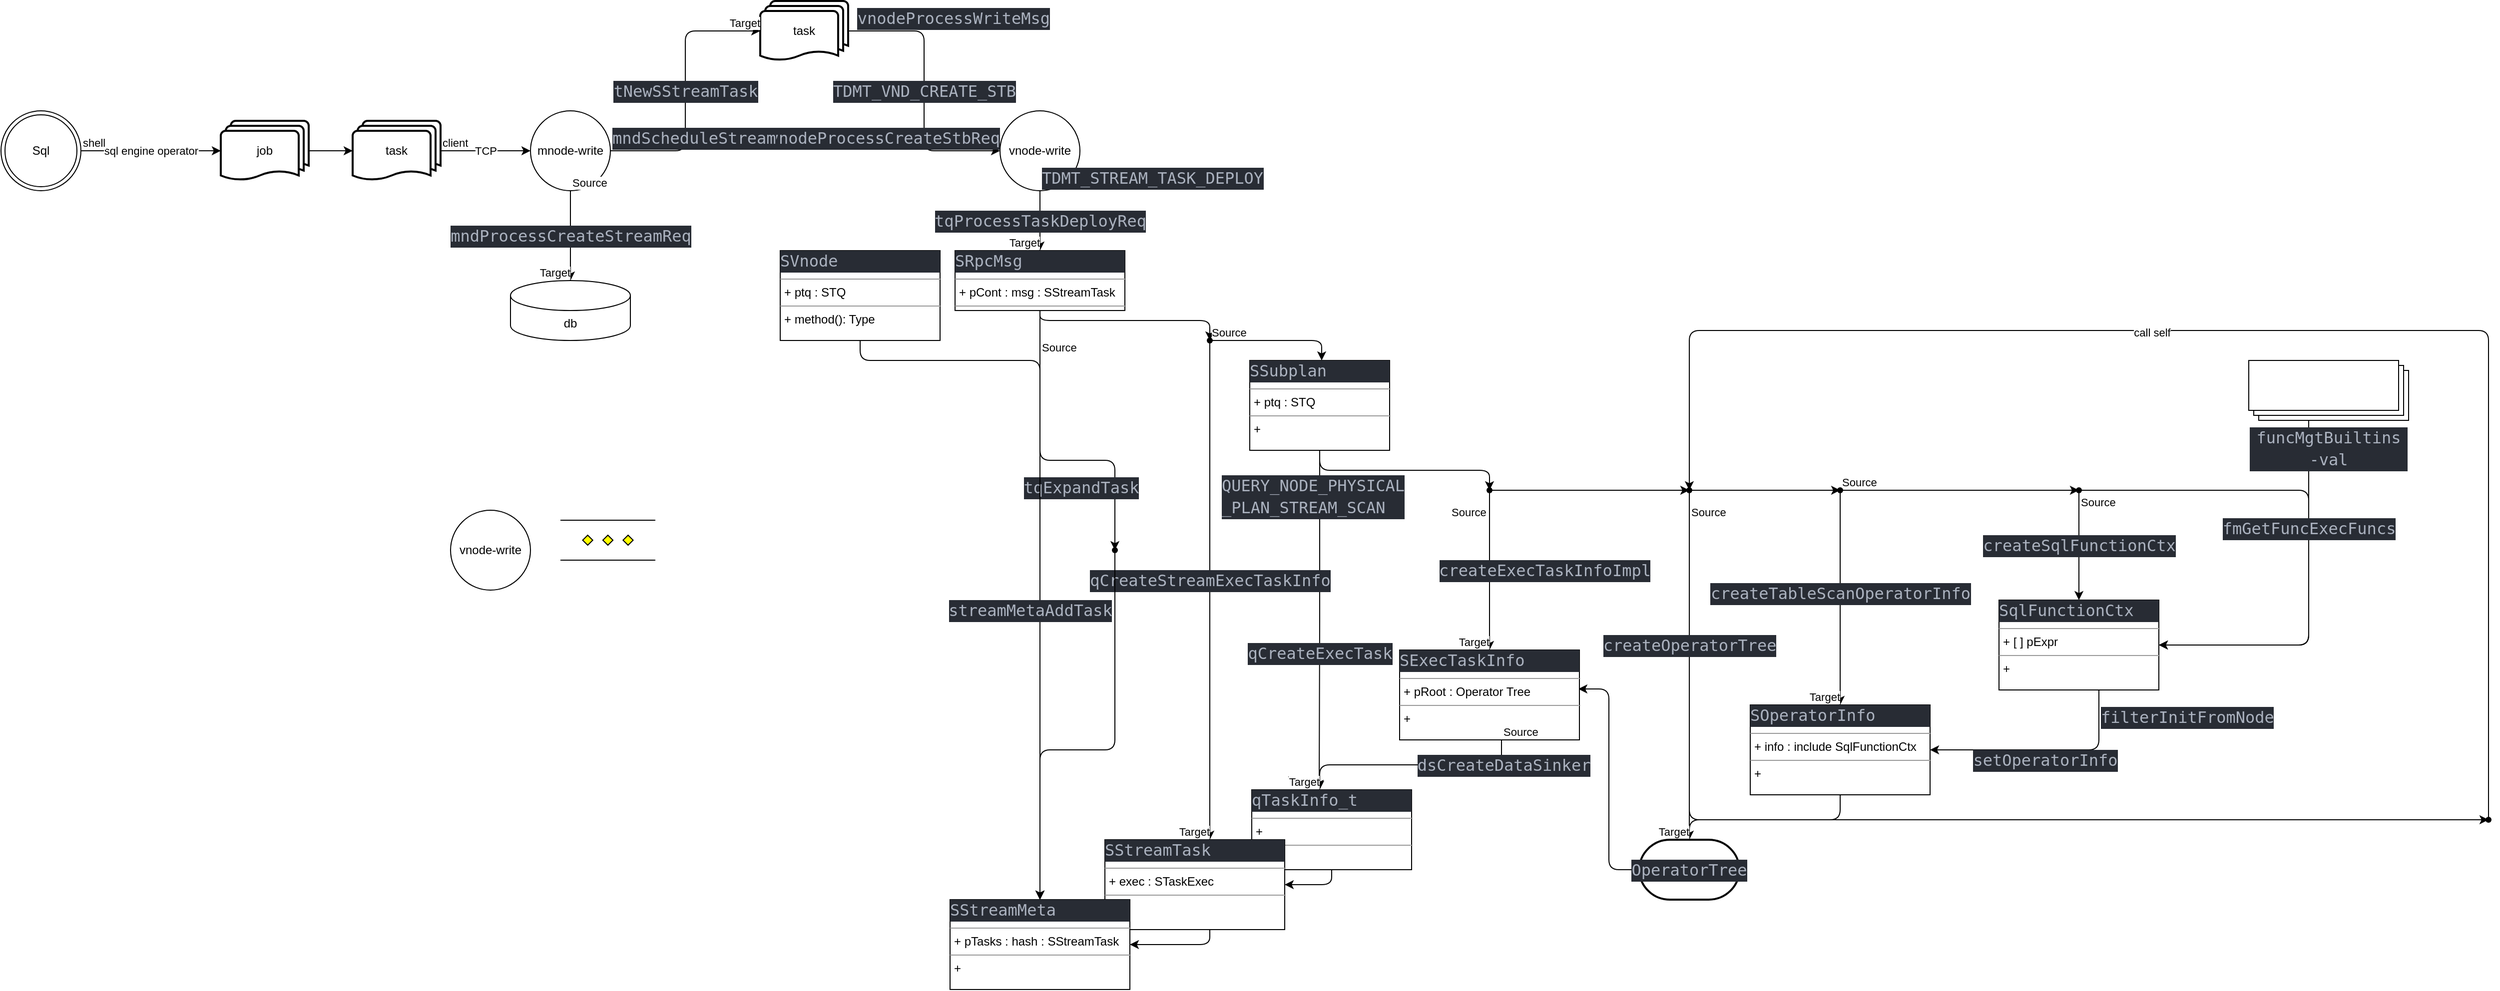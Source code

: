 <mxfile version="21.1.6" type="github">
  <diagram name="第 1 页" id="pCtgnsToikmaQAuae_r1">
    <mxGraphModel dx="1434" dy="764" grid="1" gridSize="10" guides="1" tooltips="1" connect="1" arrows="1" fold="1" page="1" pageScale="1" pageWidth="850" pageHeight="1100" math="0" shadow="0">
      <root>
        <mxCell id="0" />
        <mxCell id="1" parent="0" />
        <mxCell id="iXwxiYTci3UaNsQkCAsQ-6" value="vnode-write" style="ellipse;whiteSpace=wrap;html=1;aspect=fixed;" parent="1" vertex="1">
          <mxGeometry x="1000" y="640" width="80" height="80" as="geometry" />
        </mxCell>
        <mxCell id="iXwxiYTci3UaNsQkCAsQ-7" value="vnode-write" style="ellipse;whiteSpace=wrap;html=1;aspect=fixed;" parent="1" vertex="1">
          <mxGeometry x="450" y="1040" width="80" height="80" as="geometry" />
        </mxCell>
        <mxCell id="iXwxiYTci3UaNsQkCAsQ-8" value="" style="verticalLabelPosition=bottom;verticalAlign=top;html=1;shape=mxgraph.flowchart.parallel_mode;pointerEvents=1" parent="1" vertex="1">
          <mxGeometry x="560" y="1050" width="95" height="40" as="geometry" />
        </mxCell>
        <mxCell id="iXwxiYTci3UaNsQkCAsQ-9" value="" style="endArrow=classic;html=1;rounded=0;" parent="1" source="iXwxiYTci3UaNsQkCAsQ-16" target="iXwxiYTci3UaNsQkCAsQ-15" edge="1">
          <mxGeometry relative="1" as="geometry">
            <mxPoint x="380" y="680.5" as="sourcePoint" />
            <mxPoint x="540" y="680" as="targetPoint" />
          </mxGeometry>
        </mxCell>
        <mxCell id="iXwxiYTci3UaNsQkCAsQ-10" value="TCP" style="edgeLabel;resizable=0;html=1;align=center;verticalAlign=middle;" parent="iXwxiYTci3UaNsQkCAsQ-9" connectable="0" vertex="1">
          <mxGeometry relative="1" as="geometry" />
        </mxCell>
        <mxCell id="iXwxiYTci3UaNsQkCAsQ-11" value="client" style="edgeLabel;resizable=0;html=1;align=left;verticalAlign=bottom;" parent="iXwxiYTci3UaNsQkCAsQ-9" connectable="0" vertex="1">
          <mxGeometry x="-1" relative="1" as="geometry" />
        </mxCell>
        <mxCell id="iXwxiYTci3UaNsQkCAsQ-12" style="edgeStyle=orthogonalEdgeStyle;rounded=0;orthogonalLoop=1;jettySize=auto;html=1;exitX=1;exitY=0.5;exitDx=0;exitDy=0;exitPerimeter=0;entryX=0;entryY=0.5;entryDx=0;entryDy=0;entryPerimeter=0;" parent="1" source="iXwxiYTci3UaNsQkCAsQ-13" target="iXwxiYTci3UaNsQkCAsQ-16" edge="1">
          <mxGeometry relative="1" as="geometry" />
        </mxCell>
        <mxCell id="iXwxiYTci3UaNsQkCAsQ-13" value="job" style="strokeWidth=2;html=1;shape=mxgraph.flowchart.multi-document;whiteSpace=wrap;" parent="1" vertex="1">
          <mxGeometry x="220" y="650" width="88" height="60" as="geometry" />
        </mxCell>
        <mxCell id="iXwxiYTci3UaNsQkCAsQ-14" value="&lt;div&gt;Sql&lt;/div&gt;" style="ellipse;shape=doubleEllipse;whiteSpace=wrap;html=1;aspect=fixed;" parent="1" vertex="1">
          <mxGeometry y="640" width="80" height="80" as="geometry" />
        </mxCell>
        <mxCell id="iXwxiYTci3UaNsQkCAsQ-15" value="mnode-write" style="ellipse;whiteSpace=wrap;html=1;aspect=fixed;" parent="1" vertex="1">
          <mxGeometry x="530" y="640" width="80" height="80" as="geometry" />
        </mxCell>
        <mxCell id="iXwxiYTci3UaNsQkCAsQ-16" value="task" style="strokeWidth=2;html=1;shape=mxgraph.flowchart.multi-document;whiteSpace=wrap;" parent="1" vertex="1">
          <mxGeometry x="352" y="650" width="88" height="60" as="geometry" />
        </mxCell>
        <mxCell id="iXwxiYTci3UaNsQkCAsQ-17" value="" style="endArrow=classic;html=1;rounded=0;" parent="1" source="iXwxiYTci3UaNsQkCAsQ-14" target="iXwxiYTci3UaNsQkCAsQ-13" edge="1">
          <mxGeometry relative="1" as="geometry">
            <mxPoint x="460" y="550" as="sourcePoint" />
            <mxPoint x="620" y="550" as="targetPoint" />
          </mxGeometry>
        </mxCell>
        <mxCell id="iXwxiYTci3UaNsQkCAsQ-18" value="sql engine operator" style="edgeLabel;resizable=0;html=1;align=center;verticalAlign=middle;" parent="iXwxiYTci3UaNsQkCAsQ-17" connectable="0" vertex="1">
          <mxGeometry relative="1" as="geometry" />
        </mxCell>
        <mxCell id="iXwxiYTci3UaNsQkCAsQ-19" value="shell" style="edgeLabel;resizable=0;html=1;align=left;verticalAlign=bottom;" parent="iXwxiYTci3UaNsQkCAsQ-17" connectable="0" vertex="1">
          <mxGeometry x="-1" relative="1" as="geometry" />
        </mxCell>
        <mxCell id="iXwxiYTci3UaNsQkCAsQ-21" value="" style="endArrow=classic;html=1;rounded=1;edgeStyle=elbowEdgeStyle;" parent="1" source="iXwxiYTci3UaNsQkCAsQ-15" target="iXwxiYTci3UaNsQkCAsQ-30" edge="1">
          <mxGeometry relative="1" as="geometry">
            <mxPoint x="730" y="670" as="sourcePoint" />
            <mxPoint x="670" y="550" as="targetPoint" />
          </mxGeometry>
        </mxCell>
        <mxCell id="iXwxiYTci3UaNsQkCAsQ-22" value="&lt;div style=&quot;color: rgb(171, 178, 191); background-color: rgb(40, 44, 52); font-family: &amp;quot;Cascadia Code&amp;quot;, &amp;quot;Cascadia Code&amp;quot;, monospace, &amp;quot;Droid Sans Mono&amp;quot;, &amp;quot;monospace&amp;quot;, monospace; font-weight: normal; font-size: 16px; line-height: 22px;&quot;&gt;&lt;div&gt;mndProcessCreateStreamReq&lt;/div&gt;&lt;/div&gt;" style="edgeLabel;resizable=0;html=1;align=center;verticalAlign=middle;" parent="iXwxiYTci3UaNsQkCAsQ-21" connectable="0" vertex="1">
          <mxGeometry relative="1" as="geometry" />
        </mxCell>
        <mxCell id="iXwxiYTci3UaNsQkCAsQ-23" value="Source" style="edgeLabel;resizable=0;html=1;align=left;verticalAlign=bottom;" parent="iXwxiYTci3UaNsQkCAsQ-21" connectable="0" vertex="1">
          <mxGeometry x="-1" relative="1" as="geometry" />
        </mxCell>
        <mxCell id="iXwxiYTci3UaNsQkCAsQ-24" value="Target" style="edgeLabel;resizable=0;html=1;align=right;verticalAlign=bottom;" parent="iXwxiYTci3UaNsQkCAsQ-21" connectable="0" vertex="1">
          <mxGeometry x="1" relative="1" as="geometry" />
        </mxCell>
        <mxCell id="iXwxiYTci3UaNsQkCAsQ-26" value="" style="endArrow=classic;html=1;rounded=1;edgeStyle=elbowEdgeStyle;" parent="1" source="iXwxiYTci3UaNsQkCAsQ-33" target="iXwxiYTci3UaNsQkCAsQ-6" edge="1">
          <mxGeometry relative="1" as="geometry">
            <mxPoint x="590" y="770" as="sourcePoint" />
            <mxPoint x="1010" y="540" as="targetPoint" />
          </mxGeometry>
        </mxCell>
        <mxCell id="iXwxiYTci3UaNsQkCAsQ-27" value="&lt;div style=&quot;color: rgb(171, 178, 191); background-color: rgb(40, 44, 52); font-family: &amp;quot;Cascadia Code&amp;quot;, &amp;quot;Cascadia Code&amp;quot;, monospace, &amp;quot;Droid Sans Mono&amp;quot;, &amp;quot;monospace&amp;quot;, monospace; font-weight: normal; font-size: 16px; line-height: 22px;&quot;&gt;&lt;div&gt;TDMT_VND_CREATE_STB&lt;/div&gt;&lt;/div&gt;" style="edgeLabel;resizable=0;html=1;align=center;verticalAlign=middle;" parent="iXwxiYTci3UaNsQkCAsQ-26" connectable="0" vertex="1">
          <mxGeometry relative="1" as="geometry" />
        </mxCell>
        <mxCell id="iXwxiYTci3UaNsQkCAsQ-29" value="&lt;div style=&quot;color: rgb(171, 178, 191); background-color: rgb(40, 44, 52); font-family: &amp;quot;Cascadia Code&amp;quot;, &amp;quot;Cascadia Code&amp;quot;, monospace, &amp;quot;Droid Sans Mono&amp;quot;, &amp;quot;monospace&amp;quot;, monospace; font-weight: normal; font-size: 16px; line-height: 22px;&quot;&gt;&lt;div&gt;vnodeProcessCreateStbReq&lt;/div&gt;&lt;/div&gt;" style="edgeLabel;resizable=0;html=1;align=right;verticalAlign=bottom;" parent="iXwxiYTci3UaNsQkCAsQ-26" connectable="0" vertex="1">
          <mxGeometry x="1" relative="1" as="geometry" />
        </mxCell>
        <mxCell id="iXwxiYTci3UaNsQkCAsQ-30" value="db" style="shape=cylinder3;whiteSpace=wrap;html=1;boundedLbl=1;backgroundOutline=1;size=15;" parent="1" vertex="1">
          <mxGeometry x="510" y="810" width="120" height="60" as="geometry" />
        </mxCell>
        <mxCell id="iXwxiYTci3UaNsQkCAsQ-33" value="task" style="strokeWidth=2;html=1;shape=mxgraph.flowchart.multi-document;whiteSpace=wrap;" parent="1" vertex="1">
          <mxGeometry x="760" y="530" width="88" height="60" as="geometry" />
        </mxCell>
        <mxCell id="iXwxiYTci3UaNsQkCAsQ-35" value="" style="endArrow=classic;html=1;rounded=1;edgeStyle=elbowEdgeStyle;" parent="1" source="iXwxiYTci3UaNsQkCAsQ-15" target="iXwxiYTci3UaNsQkCAsQ-33" edge="1">
          <mxGeometry relative="1" as="geometry">
            <mxPoint x="570" y="780" as="sourcePoint" />
            <mxPoint x="730" y="780" as="targetPoint" />
          </mxGeometry>
        </mxCell>
        <mxCell id="iXwxiYTci3UaNsQkCAsQ-36" value="&lt;div style=&quot;color: rgb(171, 178, 191); background-color: rgb(40, 44, 52); font-family: &amp;quot;Cascadia Code&amp;quot;, &amp;quot;Cascadia Code&amp;quot;, monospace, &amp;quot;Droid Sans Mono&amp;quot;, &amp;quot;monospace&amp;quot;, monospace; font-weight: normal; font-size: 16px; line-height: 22px;&quot;&gt;&lt;div&gt;tNewSStreamTask&lt;/div&gt;&lt;/div&gt;" style="edgeLabel;resizable=0;html=1;align=center;verticalAlign=middle;" parent="iXwxiYTci3UaNsQkCAsQ-35" connectable="0" vertex="1">
          <mxGeometry relative="1" as="geometry" />
        </mxCell>
        <mxCell id="iXwxiYTci3UaNsQkCAsQ-37" value="&lt;div style=&quot;color: rgb(171, 178, 191); background-color: rgb(40, 44, 52); font-family: &amp;quot;Cascadia Code&amp;quot;, &amp;quot;Cascadia Code&amp;quot;, monospace, &amp;quot;Droid Sans Mono&amp;quot;, &amp;quot;monospace&amp;quot;, monospace; font-weight: normal; font-size: 16px; line-height: 22px;&quot;&gt;&lt;div&gt;mndScheduleStream&lt;/div&gt;&lt;/div&gt;" style="edgeLabel;resizable=0;html=1;align=left;verticalAlign=bottom;" parent="iXwxiYTci3UaNsQkCAsQ-35" connectable="0" vertex="1">
          <mxGeometry x="-1" relative="1" as="geometry" />
        </mxCell>
        <mxCell id="iXwxiYTci3UaNsQkCAsQ-38" value="Target" style="edgeLabel;resizable=0;html=1;align=right;verticalAlign=bottom;" parent="iXwxiYTci3UaNsQkCAsQ-35" connectable="0" vertex="1">
          <mxGeometry x="1" relative="1" as="geometry" />
        </mxCell>
        <mxCell id="iXwxiYTci3UaNsQkCAsQ-39" value="&lt;div style=&quot;color: rgb(171, 178, 191); background-color: rgb(40, 44, 52); font-family: &amp;quot;Cascadia Code&amp;quot;, &amp;quot;Cascadia Code&amp;quot;, monospace, &amp;quot;Droid Sans Mono&amp;quot;, &amp;quot;monospace&amp;quot;, monospace; font-weight: normal; font-size: 16px; line-height: 22px;&quot;&gt;&lt;div&gt;&lt;span style=&quot;color: #abb2bf;&quot;&gt;vnodeProcessWriteMsg&lt;/span&gt;&lt;/div&gt;&lt;/div&gt;" style="edgeLabel;resizable=0;html=1;align=right;verticalAlign=bottom;" parent="1" connectable="0" vertex="1">
          <mxGeometry x="1050" y="560" as="geometry" />
        </mxCell>
        <mxCell id="iXwxiYTci3UaNsQkCAsQ-40" value="" style="endArrow=classic;html=1;rounded=1;edgeStyle=elbowEdgeStyle;" parent="1" source="iXwxiYTci3UaNsQkCAsQ-6" target="iXwxiYTci3UaNsQkCAsQ-47" edge="1">
          <mxGeometry relative="1" as="geometry">
            <mxPoint x="1020" y="790" as="sourcePoint" />
            <mxPoint x="1040" y="870" as="targetPoint" />
          </mxGeometry>
        </mxCell>
        <mxCell id="iXwxiYTci3UaNsQkCAsQ-41" value="&lt;div style=&quot;color: rgb(171, 178, 191); background-color: rgb(40, 44, 52); font-family: &amp;quot;Cascadia Code&amp;quot;, &amp;quot;Cascadia Code&amp;quot;, monospace, &amp;quot;Droid Sans Mono&amp;quot;, &amp;quot;monospace&amp;quot;, monospace; font-weight: normal; font-size: 16px; line-height: 22px;&quot;&gt;&lt;div&gt;tqProcessTaskDeployReq&lt;/div&gt;&lt;/div&gt;" style="edgeLabel;resizable=0;html=1;align=center;verticalAlign=middle;" parent="iXwxiYTci3UaNsQkCAsQ-40" connectable="0" vertex="1">
          <mxGeometry relative="1" as="geometry" />
        </mxCell>
        <mxCell id="iXwxiYTci3UaNsQkCAsQ-42" value="&lt;div style=&quot;color: rgb(171, 178, 191); background-color: rgb(40, 44, 52); font-family: &amp;quot;Cascadia Code&amp;quot;, &amp;quot;Cascadia Code&amp;quot;, monospace, &amp;quot;Droid Sans Mono&amp;quot;, &amp;quot;monospace&amp;quot;, monospace; font-weight: normal; font-size: 16px; line-height: 22px;&quot;&gt;&lt;div&gt;TDMT_STREAM_TASK_DEPLOY&lt;/div&gt;&lt;/div&gt;" style="edgeLabel;resizable=0;html=1;align=left;verticalAlign=bottom;" parent="iXwxiYTci3UaNsQkCAsQ-40" connectable="0" vertex="1">
          <mxGeometry x="-1" relative="1" as="geometry" />
        </mxCell>
        <mxCell id="iXwxiYTci3UaNsQkCAsQ-43" value="Target" style="edgeLabel;resizable=0;html=1;align=right;verticalAlign=bottom;" parent="iXwxiYTci3UaNsQkCAsQ-40" connectable="0" vertex="1">
          <mxGeometry x="1" relative="1" as="geometry" />
        </mxCell>
        <mxCell id="iXwxiYTci3UaNsQkCAsQ-105" style="edgeStyle=orthogonalEdgeStyle;rounded=1;orthogonalLoop=1;jettySize=auto;html=1;entryX=1;entryY=0.5;entryDx=0;entryDy=0;" parent="1" source="iXwxiYTci3UaNsQkCAsQ-44" target="iXwxiYTci3UaNsQkCAsQ-114" edge="1">
          <mxGeometry relative="1" as="geometry">
            <mxPoint x="2310" y="1310" as="targetPoint" />
            <Array as="points">
              <mxPoint x="2310" y="1175" />
            </Array>
          </mxGeometry>
        </mxCell>
        <mxCell id="iXwxiYTci3UaNsQkCAsQ-44" value="&lt;div style=&quot;color: rgb(171, 178, 191); background-color: rgb(40, 44, 52); font-family: &amp;quot;Cascadia Code&amp;quot;, &amp;quot;Cascadia Code&amp;quot;, monospace, &amp;quot;Droid Sans Mono&amp;quot;, &amp;quot;monospace&amp;quot;, monospace; font-weight: normal; font-size: 16px; line-height: 22px;&quot;&gt;&lt;div&gt;funcMgtBuiltins -val&lt;br&gt;&lt;/div&gt;&lt;/div&gt;" style="verticalLabelPosition=bottom;verticalAlign=top;html=1;shape=mxgraph.basic.layered_rect;dx=10;outlineConnect=0;whiteSpace=wrap;" parent="1" vertex="1">
          <mxGeometry x="2250" y="890" width="160" height="60" as="geometry" />
        </mxCell>
        <mxCell id="inUq-G-adgL70UDjBjxK-19" style="edgeStyle=orthogonalEdgeStyle;rounded=1;orthogonalLoop=1;jettySize=auto;html=1;" edge="1" parent="1" source="iXwxiYTci3UaNsQkCAsQ-47" target="iXwxiYTci3UaNsQkCAsQ-106">
          <mxGeometry relative="1" as="geometry">
            <Array as="points">
              <mxPoint x="1040" y="850" />
              <mxPoint x="1210" y="850" />
            </Array>
          </mxGeometry>
        </mxCell>
        <mxCell id="iXwxiYTci3UaNsQkCAsQ-47" value="&lt;div style=&quot;color: rgb(171, 178, 191); background-color: rgb(40, 44, 52); font-family: &amp;quot;Cascadia Code&amp;quot;, &amp;quot;Cascadia Code&amp;quot;, monospace, &amp;quot;Droid Sans Mono&amp;quot;, &amp;quot;monospace&amp;quot;, monospace; font-weight: normal; font-size: 16px; line-height: 22px;&quot;&gt;&lt;div&gt;SRpcMsg&lt;/div&gt;&lt;/div&gt;&lt;hr size=&quot;1&quot;&gt;&lt;p style=&quot;margin:0px;margin-left:4px;&quot;&gt;+ pCont : msg : SStreamTask&lt;/p&gt;&lt;hr size=&quot;1&quot;&gt;" style="verticalAlign=top;align=left;overflow=fill;fontSize=12;fontFamily=Helvetica;html=1;whiteSpace=wrap;" parent="1" vertex="1">
          <mxGeometry x="955" y="780" width="170" height="60" as="geometry" />
        </mxCell>
        <mxCell id="iXwxiYTci3UaNsQkCAsQ-48" value="" style="endArrow=classic;html=1;rounded=1;edgeStyle=orthogonalEdgeStyle;exitX=0.5;exitY=1;exitDx=0;exitDy=0;" parent="1" source="iXwxiYTci3UaNsQkCAsQ-47" target="iXwxiYTci3UaNsQkCAsQ-112" edge="1">
          <mxGeometry relative="1" as="geometry">
            <mxPoint x="1100" y="970" as="sourcePoint" />
            <mxPoint x="1100" y="1290" as="targetPoint" />
            <Array as="points">
              <mxPoint x="1040" y="990" />
              <mxPoint x="1115" y="990" />
            </Array>
          </mxGeometry>
        </mxCell>
        <mxCell id="iXwxiYTci3UaNsQkCAsQ-49" value="&lt;div style=&quot;color: rgb(171, 178, 191); background-color: rgb(40, 44, 52); font-family: &amp;quot;Cascadia Code&amp;quot;, &amp;quot;Cascadia Code&amp;quot;, monospace, &amp;quot;Droid Sans Mono&amp;quot;, &amp;quot;monospace&amp;quot;, monospace; font-weight: normal; font-size: 16px; line-height: 22px;&quot;&gt;&lt;div&gt;tqExpandTask&lt;/div&gt;&lt;/div&gt;" style="edgeLabel;resizable=0;html=1;align=center;verticalAlign=middle;" parent="iXwxiYTci3UaNsQkCAsQ-48" connectable="0" vertex="1">
          <mxGeometry relative="1" as="geometry">
            <mxPoint x="33" y="27" as="offset" />
          </mxGeometry>
        </mxCell>
        <mxCell id="iXwxiYTci3UaNsQkCAsQ-57" value="" style="endArrow=classic;html=1;rounded=0;entryX=0.422;entryY=-0.011;entryDx=0;entryDy=0;entryPerimeter=0;edgeStyle=orthogonalEdgeStyle;" parent="1" source="iXwxiYTci3UaNsQkCAsQ-85" target="iXwxiYTci3UaNsQkCAsQ-127" edge="1">
          <mxGeometry relative="1" as="geometry">
            <mxPoint x="1400" y="1140" as="sourcePoint" />
            <mxPoint x="1410" y="1310" as="targetPoint" />
          </mxGeometry>
        </mxCell>
        <mxCell id="iXwxiYTci3UaNsQkCAsQ-58" value="&lt;div style=&quot;color: rgb(171, 178, 191); background-color: rgb(40, 44, 52); font-family: &amp;quot;Cascadia Code&amp;quot;, &amp;quot;Cascadia Code&amp;quot;, monospace, &amp;quot;Droid Sans Mono&amp;quot;, &amp;quot;monospace&amp;quot;, monospace; font-weight: normal; font-size: 16px; line-height: 22px;&quot;&gt;&lt;div&gt;qCreateExecTask&lt;/div&gt;&lt;/div&gt;" style="edgeLabel;resizable=0;html=1;align=center;verticalAlign=middle;" parent="iXwxiYTci3UaNsQkCAsQ-57" connectable="0" vertex="1">
          <mxGeometry relative="1" as="geometry">
            <mxPoint y="33" as="offset" />
          </mxGeometry>
        </mxCell>
        <mxCell id="iXwxiYTci3UaNsQkCAsQ-59" value="&lt;div style=&quot;color: rgb(171, 178, 191); background-color: rgb(40, 44, 52); font-family: &amp;quot;Cascadia Code&amp;quot;, &amp;quot;Cascadia Code&amp;quot;, monospace, &amp;quot;Droid Sans Mono&amp;quot;, &amp;quot;monospace&amp;quot;, monospace; font-weight: normal; font-size: 16px; line-height: 22px;&quot;&gt;&lt;div&gt;QUERY_NODE_PHYSICAL&lt;/div&gt;&lt;div&gt;_PLAN_STREAM_SCAN&lt;/div&gt;&lt;/div&gt;" style="edgeLabel;resizable=0;html=1;align=left;verticalAlign=bottom;" parent="iXwxiYTci3UaNsQkCAsQ-57" connectable="0" vertex="1">
          <mxGeometry x="-1" relative="1" as="geometry">
            <mxPoint x="-100" y="70" as="offset" />
          </mxGeometry>
        </mxCell>
        <mxCell id="iXwxiYTci3UaNsQkCAsQ-60" value="Target" style="edgeLabel;resizable=0;html=1;align=right;verticalAlign=bottom;" parent="iXwxiYTci3UaNsQkCAsQ-57" connectable="0" vertex="1">
          <mxGeometry x="1" relative="1" as="geometry" />
        </mxCell>
        <mxCell id="inUq-G-adgL70UDjBjxK-18" style="edgeStyle=orthogonalEdgeStyle;rounded=1;orthogonalLoop=1;jettySize=auto;html=1;" edge="1" parent="1" source="iXwxiYTci3UaNsQkCAsQ-74" target="iXwxiYTci3UaNsQkCAsQ-134">
          <mxGeometry relative="1" as="geometry">
            <Array as="points">
              <mxPoint x="860" y="890" />
              <mxPoint x="1040" y="890" />
            </Array>
          </mxGeometry>
        </mxCell>
        <mxCell id="iXwxiYTci3UaNsQkCAsQ-74" value="&lt;div style=&quot;color: rgb(171, 178, 191); background-color: rgb(40, 44, 52); font-family: &amp;quot;Cascadia Code&amp;quot;, &amp;quot;Cascadia Code&amp;quot;, monospace, &amp;quot;Droid Sans Mono&amp;quot;, &amp;quot;monospace&amp;quot;, monospace; font-weight: normal; font-size: 16px; line-height: 22px;&quot;&gt;&lt;div&gt;SVnode&lt;/div&gt;&lt;/div&gt;&lt;hr size=&quot;1&quot;&gt;&lt;p style=&quot;margin:0px;margin-left:4px;&quot;&gt;+ ptq : STQ&lt;/p&gt;&lt;hr size=&quot;1&quot;&gt;&lt;p style=&quot;margin:0px;margin-left:4px;&quot;&gt;+ method(): Type&lt;/p&gt;" style="verticalAlign=top;align=left;overflow=fill;fontSize=12;fontFamily=Helvetica;html=1;whiteSpace=wrap;" parent="1" vertex="1">
          <mxGeometry x="780" y="780" width="160" height="90" as="geometry" />
        </mxCell>
        <mxCell id="iXwxiYTci3UaNsQkCAsQ-79" value="" style="endArrow=classic;html=1;rounded=1;exitX=0.2;exitY=0.5;exitDx=0;exitDy=0;exitPerimeter=0;edgeStyle=elbowEdgeStyle;" parent="1" source="iXwxiYTci3UaNsQkCAsQ-106" target="iXwxiYTci3UaNsQkCAsQ-132" edge="1">
          <mxGeometry relative="1" as="geometry">
            <mxPoint x="1215" y="960" as="sourcePoint" />
            <mxPoint x="1210" y="1340" as="targetPoint" />
            <Array as="points">
              <mxPoint x="1210" y="1100" />
              <mxPoint x="1200" y="1070" />
            </Array>
          </mxGeometry>
        </mxCell>
        <mxCell id="iXwxiYTci3UaNsQkCAsQ-80" value="&lt;div style=&quot;color: rgb(171, 178, 191); background-color: rgb(40, 44, 52); font-family: &amp;quot;Cascadia Code&amp;quot;, &amp;quot;Cascadia Code&amp;quot;, monospace, &amp;quot;Droid Sans Mono&amp;quot;, &amp;quot;monospace&amp;quot;, monospace; font-weight: normal; font-size: 16px; line-height: 22px;&quot;&gt;&lt;div&gt;qCreateStreamExecTaskInfo&lt;/div&gt;&lt;/div&gt;" style="edgeLabel;resizable=0;html=1;align=center;verticalAlign=middle;" parent="iXwxiYTci3UaNsQkCAsQ-79" connectable="0" vertex="1">
          <mxGeometry relative="1" as="geometry">
            <mxPoint y="-10" as="offset" />
          </mxGeometry>
        </mxCell>
        <mxCell id="iXwxiYTci3UaNsQkCAsQ-81" value="Source" style="edgeLabel;resizable=0;html=1;align=left;verticalAlign=bottom;" parent="iXwxiYTci3UaNsQkCAsQ-79" connectable="0" vertex="1">
          <mxGeometry x="-1" relative="1" as="geometry" />
        </mxCell>
        <mxCell id="iXwxiYTci3UaNsQkCAsQ-82" value="Target" style="edgeLabel;resizable=0;html=1;align=right;verticalAlign=bottom;" parent="iXwxiYTci3UaNsQkCAsQ-79" connectable="0" vertex="1">
          <mxGeometry x="1" relative="1" as="geometry" />
        </mxCell>
        <mxCell id="iXwxiYTci3UaNsQkCAsQ-144" style="edgeStyle=orthogonalEdgeStyle;rounded=1;orthogonalLoop=1;jettySize=auto;html=1;exitX=0.5;exitY=1;exitDx=0;exitDy=0;entryX=0.85;entryY=1.2;entryDx=0;entryDy=0;entryPerimeter=0;" parent="1" source="iXwxiYTci3UaNsQkCAsQ-85" target="iXwxiYTci3UaNsQkCAsQ-142" edge="1">
          <mxGeometry relative="1" as="geometry">
            <Array as="points">
              <mxPoint x="1320" y="1000" />
              <mxPoint x="1490" y="1000" />
            </Array>
          </mxGeometry>
        </mxCell>
        <mxCell id="iXwxiYTci3UaNsQkCAsQ-85" value="&lt;div style=&quot;color: rgb(171, 178, 191); background-color: rgb(40, 44, 52); font-family: &amp;quot;Cascadia Code&amp;quot;, &amp;quot;Cascadia Code&amp;quot;, monospace, &amp;quot;Droid Sans Mono&amp;quot;, &amp;quot;monospace&amp;quot;, monospace; font-weight: normal; font-size: 16px; line-height: 22px;&quot;&gt;&lt;div style=&quot;color: rgb(171, 178, 191); background-color: rgb(40, 44, 52); font-family: &amp;quot;Cascadia Code&amp;quot;, &amp;quot;Cascadia Code&amp;quot;, monospace, &amp;quot;Droid Sans Mono&amp;quot;, &amp;quot;monospace&amp;quot;, monospace; font-weight: normal; font-size: 16px; line-height: 22px;&quot;&gt;&lt;div&gt;SSubplan&lt;/div&gt;&lt;/div&gt;&lt;/div&gt;&lt;hr size=&quot;1&quot;&gt;&lt;p style=&quot;margin:0px;margin-left:4px;&quot;&gt;+ ptq : STQ&lt;/p&gt;&lt;hr size=&quot;1&quot;&gt;&lt;p style=&quot;margin:0px;margin-left:4px;&quot;&gt;+ &lt;br&gt;&lt;/p&gt;" style="verticalAlign=top;align=left;overflow=fill;fontSize=12;fontFamily=Helvetica;html=1;whiteSpace=wrap;" parent="1" vertex="1">
          <mxGeometry x="1250" y="890" width="140" height="90" as="geometry" />
        </mxCell>
        <mxCell id="iXwxiYTci3UaNsQkCAsQ-86" value="" style="endArrow=classic;html=1;rounded=1;exitX=0.5;exitY=1;exitDx=0;exitDy=0;edgeStyle=orthogonalEdgeStyle;" parent="1" source="iXwxiYTci3UaNsQkCAsQ-47" target="iXwxiYTci3UaNsQkCAsQ-134" edge="1">
          <mxGeometry relative="1" as="geometry">
            <mxPoint x="939.5" y="1000" as="sourcePoint" />
            <mxPoint x="940" y="1360" as="targetPoint" />
          </mxGeometry>
        </mxCell>
        <mxCell id="iXwxiYTci3UaNsQkCAsQ-87" value="&lt;div style=&quot;color: rgb(171, 178, 191); background-color: rgb(40, 44, 52); font-family: &amp;quot;Cascadia Code&amp;quot;, &amp;quot;Cascadia Code&amp;quot;, monospace, &amp;quot;Droid Sans Mono&amp;quot;, &amp;quot;monospace&amp;quot;, monospace; font-weight: normal; font-size: 16px; line-height: 22px;&quot;&gt;&lt;div&gt;streamMetaAddTask&lt;/div&gt;&lt;/div&gt;" style="edgeLabel;resizable=0;html=1;align=center;verticalAlign=middle;" parent="iXwxiYTci3UaNsQkCAsQ-86" connectable="0" vertex="1">
          <mxGeometry relative="1" as="geometry">
            <mxPoint x="-10" y="5" as="offset" />
          </mxGeometry>
        </mxCell>
        <mxCell id="iXwxiYTci3UaNsQkCAsQ-88" value="Source" style="edgeLabel;resizable=0;html=1;align=left;verticalAlign=bottom;" parent="iXwxiYTci3UaNsQkCAsQ-86" connectable="0" vertex="1">
          <mxGeometry x="-1" relative="1" as="geometry">
            <mxPoint y="45" as="offset" />
          </mxGeometry>
        </mxCell>
        <mxCell id="iXwxiYTci3UaNsQkCAsQ-89" value="" style="endArrow=classic;html=1;rounded=1;edgeStyle=orthogonalEdgeStyle;exitX=0.45;exitY=0.7;exitDx=0;exitDy=0;exitPerimeter=0;" parent="1" source="iXwxiYTci3UaNsQkCAsQ-142" target="iXwxiYTci3UaNsQkCAsQ-126" edge="1">
          <mxGeometry relative="1" as="geometry">
            <mxPoint x="1490" y="1000" as="sourcePoint" />
            <mxPoint x="1730" y="1090" as="targetPoint" />
          </mxGeometry>
        </mxCell>
        <mxCell id="iXwxiYTci3UaNsQkCAsQ-90" value="&lt;div style=&quot;color: rgb(171, 178, 191); background-color: rgb(40, 44, 52); font-family: &amp;quot;Cascadia Code&amp;quot;, &amp;quot;Cascadia Code&amp;quot;, monospace, &amp;quot;Droid Sans Mono&amp;quot;, &amp;quot;monospace&amp;quot;, monospace; font-weight: normal; font-size: 16px; line-height: 22px;&quot;&gt;&lt;div&gt;createExecTaskInfoImpl&lt;/div&gt;&lt;/div&gt;" style="edgeLabel;resizable=0;html=1;align=center;verticalAlign=middle;" parent="iXwxiYTci3UaNsQkCAsQ-89" connectable="0" vertex="1">
          <mxGeometry relative="1" as="geometry">
            <mxPoint x="55" as="offset" />
          </mxGeometry>
        </mxCell>
        <mxCell id="iXwxiYTci3UaNsQkCAsQ-91" value="Source" style="edgeLabel;resizable=0;html=1;align=left;verticalAlign=bottom;" parent="iXwxiYTci3UaNsQkCAsQ-89" connectable="0" vertex="1">
          <mxGeometry x="-1" relative="1" as="geometry">
            <mxPoint x="-40" y="30" as="offset" />
          </mxGeometry>
        </mxCell>
        <mxCell id="iXwxiYTci3UaNsQkCAsQ-92" value="Target" style="edgeLabel;resizable=0;html=1;align=right;verticalAlign=bottom;" parent="iXwxiYTci3UaNsQkCAsQ-89" connectable="0" vertex="1">
          <mxGeometry x="1" relative="1" as="geometry" />
        </mxCell>
        <mxCell id="iXwxiYTci3UaNsQkCAsQ-95" value="" style="endArrow=classic;html=1;rounded=1;edgeStyle=elbowEdgeStyle;exitX=0.75;exitY=0.4;exitDx=0;exitDy=0;exitPerimeter=0;" parent="1" source="inUq-G-adgL70UDjBjxK-9" target="iXwxiYTci3UaNsQkCAsQ-113" edge="1">
          <mxGeometry relative="1" as="geometry">
            <mxPoint x="1820" y="970" as="sourcePoint" />
            <mxPoint x="2070" y="1340" as="targetPoint" />
            <Array as="points">
              <mxPoint x="1841" y="1160" />
              <mxPoint x="1860" y="1080" />
            </Array>
          </mxGeometry>
        </mxCell>
        <mxCell id="iXwxiYTci3UaNsQkCAsQ-96" value="&lt;div style=&quot;color: rgb(171, 178, 191); background-color: rgb(40, 44, 52); font-family: &amp;quot;Cascadia Code&amp;quot;, &amp;quot;Cascadia Code&amp;quot;, monospace, &amp;quot;Droid Sans Mono&amp;quot;, &amp;quot;monospace&amp;quot;, monospace; font-weight: normal; font-size: 16px; line-height: 22px;&quot;&gt;&lt;div&gt;createTableScanOperatorInfo&lt;/div&gt;&lt;/div&gt;" style="edgeLabel;resizable=0;html=1;align=center;verticalAlign=middle;" parent="iXwxiYTci3UaNsQkCAsQ-95" connectable="0" vertex="1">
          <mxGeometry relative="1" as="geometry">
            <mxPoint y="-5" as="offset" />
          </mxGeometry>
        </mxCell>
        <mxCell id="iXwxiYTci3UaNsQkCAsQ-97" value="Source" style="edgeLabel;resizable=0;html=1;align=left;verticalAlign=bottom;" parent="iXwxiYTci3UaNsQkCAsQ-95" connectable="0" vertex="1">
          <mxGeometry x="-1" relative="1" as="geometry" />
        </mxCell>
        <mxCell id="iXwxiYTci3UaNsQkCAsQ-98" value="Target" style="edgeLabel;resizable=0;html=1;align=right;verticalAlign=bottom;" parent="iXwxiYTci3UaNsQkCAsQ-95" connectable="0" vertex="1">
          <mxGeometry x="1" relative="1" as="geometry" />
        </mxCell>
        <mxCell id="iXwxiYTci3UaNsQkCAsQ-99" value="" style="endArrow=classic;html=1;rounded=0;exitX=0.6;exitY=0.85;exitDx=0;exitDy=0;exitPerimeter=0;" parent="1" target="iXwxiYTci3UaNsQkCAsQ-114" edge="1" source="inUq-G-adgL70UDjBjxK-10">
          <mxGeometry relative="1" as="geometry">
            <mxPoint x="2080" y="1020" as="sourcePoint" />
            <mxPoint x="2170" y="1360" as="targetPoint" />
          </mxGeometry>
        </mxCell>
        <mxCell id="iXwxiYTci3UaNsQkCAsQ-100" value="&lt;div style=&quot;color: rgb(171, 178, 191); background-color: rgb(40, 44, 52); font-family: &amp;quot;Cascadia Code&amp;quot;, &amp;quot;Cascadia Code&amp;quot;, monospace, &amp;quot;Droid Sans Mono&amp;quot;, &amp;quot;monospace&amp;quot;, monospace; font-weight: normal; font-size: 16px; line-height: 22px;&quot;&gt;&lt;div&gt;createSqlFunctionCtx&lt;/div&gt;&lt;/div&gt;" style="edgeLabel;resizable=0;html=1;align=center;verticalAlign=middle;" parent="iXwxiYTci3UaNsQkCAsQ-99" connectable="0" vertex="1">
          <mxGeometry relative="1" as="geometry" />
        </mxCell>
        <mxCell id="iXwxiYTci3UaNsQkCAsQ-101" value="Source" style="edgeLabel;resizable=0;html=1;align=left;verticalAlign=bottom;" parent="iXwxiYTci3UaNsQkCAsQ-99" connectable="0" vertex="1">
          <mxGeometry x="-1" relative="1" as="geometry">
            <mxPoint y="20" as="offset" />
          </mxGeometry>
        </mxCell>
        <mxCell id="iXwxiYTci3UaNsQkCAsQ-102" value="" style="endArrow=classic;html=1;entryX=1;entryY=0.5;entryDx=0;entryDy=0;rounded=1;edgeStyle=elbowEdgeStyle;exitX=0.8;exitY=0.6;exitDx=0;exitDy=0;exitPerimeter=0;" parent="1" target="iXwxiYTci3UaNsQkCAsQ-114" edge="1" source="inUq-G-adgL70UDjBjxK-10">
          <mxGeometry relative="1" as="geometry">
            <mxPoint x="2180" y="950" as="sourcePoint" />
            <mxPoint x="2310" y="1310" as="targetPoint" />
            <Array as="points">
              <mxPoint x="2310" y="1160" />
            </Array>
          </mxGeometry>
        </mxCell>
        <mxCell id="iXwxiYTci3UaNsQkCAsQ-103" value="&lt;div style=&quot;color: rgb(171, 178, 191); background-color: rgb(40, 44, 52); font-family: &amp;quot;Cascadia Code&amp;quot;, &amp;quot;Cascadia Code&amp;quot;, monospace, &amp;quot;Droid Sans Mono&amp;quot;, &amp;quot;monospace&amp;quot;, monospace; font-weight: normal; font-size: 16px; line-height: 22px;&quot;&gt;&lt;div&gt;fmGetFuncExecFuncs&lt;/div&gt;&lt;/div&gt;" style="edgeLabel;resizable=0;html=1;align=center;verticalAlign=middle;" parent="iXwxiYTci3UaNsQkCAsQ-102" connectable="0" vertex="1">
          <mxGeometry relative="1" as="geometry" />
        </mxCell>
        <mxCell id="iXwxiYTci3UaNsQkCAsQ-104" value="Source" style="edgeLabel;resizable=0;html=1;align=left;verticalAlign=bottom;" parent="iXwxiYTci3UaNsQkCAsQ-102" connectable="0" vertex="1">
          <mxGeometry x="-1" relative="1" as="geometry">
            <mxPoint y="20" as="offset" />
          </mxGeometry>
        </mxCell>
        <mxCell id="iXwxiYTci3UaNsQkCAsQ-111" value="" style="edgeStyle=orthogonalEdgeStyle;rounded=1;orthogonalLoop=1;jettySize=auto;html=1;" parent="1" source="iXwxiYTci3UaNsQkCAsQ-106" target="iXwxiYTci3UaNsQkCAsQ-85" edge="1">
          <mxGeometry relative="1" as="geometry">
            <Array as="points">
              <mxPoint x="1210" y="870" />
              <mxPoint x="1322" y="870" />
            </Array>
          </mxGeometry>
        </mxCell>
        <mxCell id="iXwxiYTci3UaNsQkCAsQ-106" value="" style="shape=waypoint;sketch=0;fillStyle=solid;size=6;pointerEvents=1;points=[];fillColor=none;resizable=0;rotatable=0;perimeter=centerPerimeter;snapToPoint=1;" parent="1" vertex="1">
          <mxGeometry x="1200" y="860" width="20" height="20" as="geometry" />
        </mxCell>
        <mxCell id="iXwxiYTci3UaNsQkCAsQ-140" style="edgeStyle=orthogonalEdgeStyle;rounded=1;orthogonalLoop=1;jettySize=auto;html=1;entryX=0.5;entryY=0;entryDx=0;entryDy=0;" parent="1" source="iXwxiYTci3UaNsQkCAsQ-112" target="iXwxiYTci3UaNsQkCAsQ-134" edge="1">
          <mxGeometry relative="1" as="geometry">
            <Array as="points">
              <mxPoint x="1115" y="1280" />
              <mxPoint x="1040" y="1280" />
            </Array>
          </mxGeometry>
        </mxCell>
        <mxCell id="iXwxiYTci3UaNsQkCAsQ-112" value="" style="shape=waypoint;sketch=0;fillStyle=solid;size=6;pointerEvents=1;points=[];fillColor=none;resizable=0;rotatable=0;perimeter=centerPerimeter;snapToPoint=1;" parent="1" vertex="1">
          <mxGeometry x="1105" y="1070" width="20" height="20" as="geometry" />
        </mxCell>
        <mxCell id="inUq-G-adgL70UDjBjxK-8" style="edgeStyle=orthogonalEdgeStyle;rounded=1;orthogonalLoop=1;jettySize=auto;html=1;entryX=0.5;entryY=1;entryDx=0;entryDy=0;entryPerimeter=0;" edge="1" parent="1" source="iXwxiYTci3UaNsQkCAsQ-113" target="iXwxiYTci3UaNsQkCAsQ-125">
          <mxGeometry relative="1" as="geometry">
            <Array as="points">
              <mxPoint x="1841" y="1350" />
              <mxPoint x="1690" y="1350" />
            </Array>
          </mxGeometry>
        </mxCell>
        <mxCell id="iXwxiYTci3UaNsQkCAsQ-113" value="&lt;div style=&quot;color: rgb(171, 178, 191); background-color: rgb(40, 44, 52); font-family: &amp;quot;Cascadia Code&amp;quot;, &amp;quot;Cascadia Code&amp;quot;, monospace, &amp;quot;Droid Sans Mono&amp;quot;, &amp;quot;monospace&amp;quot;, monospace; font-weight: normal; font-size: 16px; line-height: 22px;&quot;&gt;&lt;div style=&quot;color: rgb(171, 178, 191); background-color: rgb(40, 44, 52); font-family: &amp;quot;Cascadia Code&amp;quot;, &amp;quot;Cascadia Code&amp;quot;, monospace, &amp;quot;Droid Sans Mono&amp;quot;, &amp;quot;monospace&amp;quot;, monospace; font-weight: normal; font-size: 16px; line-height: 22px;&quot;&gt;&lt;div style=&quot;color: rgb(171, 178, 191); background-color: rgb(40, 44, 52); font-family: &amp;quot;Cascadia Code&amp;quot;, &amp;quot;Cascadia Code&amp;quot;, monospace, &amp;quot;Droid Sans Mono&amp;quot;, &amp;quot;monospace&amp;quot;, monospace; font-weight: normal; font-size: 16px; line-height: 22px;&quot;&gt;&lt;div&gt;SOperatorInfo&lt;/div&gt;&lt;/div&gt;&lt;/div&gt;&lt;/div&gt;&lt;hr size=&quot;1&quot;&gt;&lt;p style=&quot;margin:0px;margin-left:4px;&quot;&gt;+ info : include SqlFunctionCtx&lt;br&gt;&lt;/p&gt;&lt;hr size=&quot;1&quot;&gt;&lt;p style=&quot;margin:0px;margin-left:4px;&quot;&gt;+ &lt;br&gt;&lt;/p&gt;" style="verticalAlign=top;align=left;overflow=fill;fontSize=12;fontFamily=Helvetica;html=1;whiteSpace=wrap;" parent="1" vertex="1">
          <mxGeometry x="1751" y="1235" width="180" height="90" as="geometry" />
        </mxCell>
        <mxCell id="iXwxiYTci3UaNsQkCAsQ-114" value="&lt;div style=&quot;color: rgb(171, 178, 191); background-color: rgb(40, 44, 52); font-family: &amp;quot;Cascadia Code&amp;quot;, &amp;quot;Cascadia Code&amp;quot;, monospace, &amp;quot;Droid Sans Mono&amp;quot;, &amp;quot;monospace&amp;quot;, monospace; font-weight: normal; font-size: 16px; line-height: 22px;&quot;&gt;&lt;div style=&quot;color: rgb(171, 178, 191); background-color: rgb(40, 44, 52); font-family: &amp;quot;Cascadia Code&amp;quot;, &amp;quot;Cascadia Code&amp;quot;, monospace, &amp;quot;Droid Sans Mono&amp;quot;, &amp;quot;monospace&amp;quot;, monospace; font-weight: normal; font-size: 16px; line-height: 22px;&quot;&gt;&lt;div style=&quot;color: rgb(171, 178, 191); background-color: rgb(40, 44, 52); font-family: &amp;quot;Cascadia Code&amp;quot;, &amp;quot;Cascadia Code&amp;quot;, monospace, &amp;quot;Droid Sans Mono&amp;quot;, &amp;quot;monospace&amp;quot;, monospace; font-weight: normal; font-size: 16px; line-height: 22px;&quot;&gt;&lt;div style=&quot;color: rgb(171, 178, 191); background-color: rgb(40, 44, 52); font-family: &amp;quot;Cascadia Code&amp;quot;, &amp;quot;Cascadia Code&amp;quot;, monospace, &amp;quot;Droid Sans Mono&amp;quot;, &amp;quot;monospace&amp;quot;, monospace; font-weight: normal; font-size: 16px; line-height: 22px;&quot;&gt;&lt;div&gt;SqlFunctionCtx&lt;/div&gt;&lt;/div&gt;&lt;/div&gt;&lt;/div&gt;&lt;/div&gt;&lt;hr size=&quot;1&quot;&gt;&lt;p style=&quot;margin:0px;margin-left:4px;&quot;&gt;+ [ ] pExpr&lt;/p&gt;&lt;hr size=&quot;1&quot;&gt;&lt;p style=&quot;margin:0px;margin-left:4px;&quot;&gt;+ &lt;br&gt;&lt;/p&gt;" style="verticalAlign=top;align=left;overflow=fill;fontSize=12;fontFamily=Helvetica;html=1;whiteSpace=wrap;" parent="1" vertex="1">
          <mxGeometry x="2000" y="1130" width="160" height="90" as="geometry" />
        </mxCell>
        <mxCell id="iXwxiYTci3UaNsQkCAsQ-115" value="" style="endArrow=classic;html=1;rounded=1;entryX=1;entryY=0.5;entryDx=0;entryDy=0;edgeStyle=orthogonalEdgeStyle;" parent="1" source="iXwxiYTci3UaNsQkCAsQ-114" target="iXwxiYTci3UaNsQkCAsQ-113" edge="1">
          <mxGeometry relative="1" as="geometry">
            <mxPoint x="2290" y="1480" as="sourcePoint" />
            <mxPoint x="2310" y="1700" as="targetPoint" />
            <Array as="points">
              <mxPoint x="2100" y="1280" />
              <mxPoint x="1950" y="1280" />
            </Array>
          </mxGeometry>
        </mxCell>
        <mxCell id="iXwxiYTci3UaNsQkCAsQ-116" value="&lt;div style=&quot;color: rgb(171, 178, 191); background-color: rgb(40, 44, 52); font-family: &amp;quot;Cascadia Code&amp;quot;, &amp;quot;Cascadia Code&amp;quot;, monospace, &amp;quot;Droid Sans Mono&amp;quot;, &amp;quot;monospace&amp;quot;, monospace; font-weight: normal; font-size: 16px; line-height: 22px;&quot;&gt;&lt;div&gt;setOperatorInfo&lt;/div&gt;&lt;/div&gt;" style="edgeLabel;resizable=0;html=1;align=center;verticalAlign=middle;" parent="iXwxiYTci3UaNsQkCAsQ-115" connectable="0" vertex="1">
          <mxGeometry relative="1" as="geometry">
            <mxPoint y="10" as="offset" />
          </mxGeometry>
        </mxCell>
        <mxCell id="iXwxiYTci3UaNsQkCAsQ-117" value="&lt;div style=&quot;color: rgb(171, 178, 191); background-color: rgb(40, 44, 52); font-family: &amp;quot;Cascadia Code&amp;quot;, &amp;quot;Cascadia Code&amp;quot;, monospace, &amp;quot;Droid Sans Mono&amp;quot;, &amp;quot;monospace&amp;quot;, monospace; font-weight: normal; font-size: 16px; line-height: 22px;&quot;&gt;&lt;div&gt;filterInitFromNode&lt;/div&gt;&lt;/div&gt;" style="edgeLabel;resizable=0;html=1;align=left;verticalAlign=bottom;" parent="iXwxiYTci3UaNsQkCAsQ-115" connectable="0" vertex="1">
          <mxGeometry x="-1" relative="1" as="geometry">
            <mxPoint y="40" as="offset" />
          </mxGeometry>
        </mxCell>
        <mxCell id="iXwxiYTci3UaNsQkCAsQ-145" style="edgeStyle=elbowEdgeStyle;rounded=1;orthogonalLoop=1;jettySize=auto;html=1;entryX=0.994;entryY=0.433;entryDx=0;entryDy=0;entryPerimeter=0;" parent="1" source="iXwxiYTci3UaNsQkCAsQ-125" target="iXwxiYTci3UaNsQkCAsQ-126" edge="1">
          <mxGeometry relative="1" as="geometry" />
        </mxCell>
        <mxCell id="iXwxiYTci3UaNsQkCAsQ-125" value="&lt;div style=&quot;color: rgb(171, 178, 191); background-color: rgb(40, 44, 52); font-family: &amp;quot;Cascadia Code&amp;quot;, &amp;quot;Cascadia Code&amp;quot;, monospace, &amp;quot;Droid Sans Mono&amp;quot;, &amp;quot;monospace&amp;quot;, monospace; font-weight: normal; font-size: 16px; line-height: 22px;&quot;&gt;&lt;div&gt;OperatorTree&lt;/div&gt;&lt;/div&gt;" style="strokeWidth=2;html=1;shape=mxgraph.flowchart.terminator;whiteSpace=wrap;" parent="1" vertex="1">
          <mxGeometry x="1640" y="1370" width="100" height="60" as="geometry" />
        </mxCell>
        <mxCell id="iXwxiYTci3UaNsQkCAsQ-126" value="&lt;div style=&quot;color: rgb(171, 178, 191); background-color: rgb(40, 44, 52); font-family: &amp;quot;Cascadia Code&amp;quot;, &amp;quot;Cascadia Code&amp;quot;, monospace, &amp;quot;Droid Sans Mono&amp;quot;, &amp;quot;monospace&amp;quot;, monospace; font-weight: normal; font-size: 16px; line-height: 22px;&quot;&gt;&lt;div style=&quot;color: rgb(171, 178, 191); background-color: rgb(40, 44, 52); font-family: &amp;quot;Cascadia Code&amp;quot;, &amp;quot;Cascadia Code&amp;quot;, monospace, &amp;quot;Droid Sans Mono&amp;quot;, &amp;quot;monospace&amp;quot;, monospace; font-weight: normal; font-size: 16px; line-height: 22px;&quot;&gt;&lt;div style=&quot;color: rgb(171, 178, 191); background-color: rgb(40, 44, 52); font-family: &amp;quot;Cascadia Code&amp;quot;, &amp;quot;Cascadia Code&amp;quot;, monospace, &amp;quot;Droid Sans Mono&amp;quot;, &amp;quot;monospace&amp;quot;, monospace; font-weight: normal; font-size: 16px; line-height: 22px;&quot;&gt;&lt;div&gt;&lt;div style=&quot;color: rgb(171, 178, 191); background-color: rgb(40, 44, 52); font-family: &amp;quot;Cascadia Code&amp;quot;, &amp;quot;Cascadia Code&amp;quot;, monospace, &amp;quot;Droid Sans Mono&amp;quot;, &amp;quot;monospace&amp;quot;, monospace; font-weight: normal; font-size: 16px; line-height: 22px;&quot;&gt;&lt;div&gt;SExecTaskInfo&lt;/div&gt;&lt;/div&gt;&lt;/div&gt;&lt;/div&gt;&lt;/div&gt;&lt;/div&gt;&lt;hr size=&quot;1&quot;&gt;&lt;p style=&quot;margin:0px;margin-left:4px;&quot;&gt;+ pRoot : Operator Tree&lt;br&gt;&lt;/p&gt;&lt;hr size=&quot;1&quot;&gt;&lt;p style=&quot;margin:0px;margin-left:4px;&quot;&gt;+ &lt;br&gt;&lt;/p&gt;" style="verticalAlign=top;align=left;overflow=fill;fontSize=12;fontFamily=Helvetica;html=1;whiteSpace=wrap;" parent="1" vertex="1">
          <mxGeometry x="1400" y="1180" width="180" height="90" as="geometry" />
        </mxCell>
        <mxCell id="iXwxiYTci3UaNsQkCAsQ-136" style="edgeStyle=orthogonalEdgeStyle;rounded=1;orthogonalLoop=1;jettySize=auto;html=1;exitX=0.5;exitY=1;exitDx=0;exitDy=0;entryX=1;entryY=0.5;entryDx=0;entryDy=0;" parent="1" source="iXwxiYTci3UaNsQkCAsQ-127" target="iXwxiYTci3UaNsQkCAsQ-132" edge="1">
          <mxGeometry relative="1" as="geometry">
            <Array as="points">
              <mxPoint x="1332" y="1415" />
            </Array>
          </mxGeometry>
        </mxCell>
        <mxCell id="iXwxiYTci3UaNsQkCAsQ-127" value="&lt;div style=&quot;color: rgb(171, 178, 191); background-color: rgb(40, 44, 52); font-family: &amp;quot;Cascadia Code&amp;quot;, &amp;quot;Cascadia Code&amp;quot;, monospace, &amp;quot;Droid Sans Mono&amp;quot;, &amp;quot;monospace&amp;quot;, monospace; font-weight: normal; font-size: 16px; line-height: 22px;&quot;&gt;&lt;div style=&quot;color: rgb(171, 178, 191); background-color: rgb(40, 44, 52); font-family: &amp;quot;Cascadia Code&amp;quot;, &amp;quot;Cascadia Code&amp;quot;, monospace, &amp;quot;Droid Sans Mono&amp;quot;, &amp;quot;monospace&amp;quot;, monospace; font-weight: normal; font-size: 16px; line-height: 22px;&quot;&gt;&lt;div style=&quot;color: rgb(171, 178, 191); background-color: rgb(40, 44, 52); font-family: &amp;quot;Cascadia Code&amp;quot;, &amp;quot;Cascadia Code&amp;quot;, monospace, &amp;quot;Droid Sans Mono&amp;quot;, &amp;quot;monospace&amp;quot;, monospace; font-weight: normal; font-size: 16px; line-height: 22px;&quot;&gt;&lt;div&gt;&lt;div style=&quot;color: rgb(171, 178, 191); background-color: rgb(40, 44, 52); font-family: &amp;quot;Cascadia Code&amp;quot;, &amp;quot;Cascadia Code&amp;quot;, monospace, &amp;quot;Droid Sans Mono&amp;quot;, &amp;quot;monospace&amp;quot;, monospace; font-weight: normal; font-size: 16px; line-height: 22px;&quot;&gt;&lt;div style=&quot;color: rgb(171, 178, 191); background-color: rgb(40, 44, 52); font-family: &amp;quot;Cascadia Code&amp;quot;, &amp;quot;Cascadia Code&amp;quot;, monospace, &amp;quot;Droid Sans Mono&amp;quot;, &amp;quot;monospace&amp;quot;, monospace; font-weight: normal; font-size: 16px; line-height: 22px;&quot;&gt;&lt;div&gt;qTaskInfo_t&lt;/div&gt;&lt;/div&gt;&lt;/div&gt;&lt;/div&gt;&lt;/div&gt;&lt;/div&gt;&lt;/div&gt;&lt;hr size=&quot;1&quot;&gt;&lt;p style=&quot;margin:0px;margin-left:4px;&quot;&gt;+ &lt;br&gt;&lt;/p&gt;&lt;hr size=&quot;1&quot;&gt;&lt;p style=&quot;margin:0px;margin-left:4px;&quot;&gt;+ &lt;br&gt;&lt;/p&gt;" style="verticalAlign=top;align=left;overflow=fill;fontSize=12;fontFamily=Helvetica;html=1;whiteSpace=wrap;" parent="1" vertex="1">
          <mxGeometry x="1252" y="1320" width="160" height="80" as="geometry" />
        </mxCell>
        <mxCell id="iXwxiYTci3UaNsQkCAsQ-128" value="" style="endArrow=classic;html=1;rounded=1;edgeStyle=orthogonalEdgeStyle;" parent="1" source="iXwxiYTci3UaNsQkCAsQ-126" target="iXwxiYTci3UaNsQkCAsQ-127" edge="1">
          <mxGeometry relative="1" as="geometry">
            <mxPoint x="1710" y="1470" as="sourcePoint" />
            <mxPoint x="1720" y="1610" as="targetPoint" />
            <Array as="points">
              <mxPoint x="1502" y="1295" />
              <mxPoint x="1320" y="1295" />
            </Array>
          </mxGeometry>
        </mxCell>
        <mxCell id="iXwxiYTci3UaNsQkCAsQ-129" value="&lt;div style=&quot;color: rgb(171, 178, 191); background-color: rgb(40, 44, 52); font-family: &amp;quot;Cascadia Code&amp;quot;, &amp;quot;Cascadia Code&amp;quot;, monospace, &amp;quot;Droid Sans Mono&amp;quot;, &amp;quot;monospace&amp;quot;, monospace; font-weight: normal; font-size: 16px; line-height: 22px;&quot;&gt;&lt;div&gt;dsCreateDataSinker&lt;/div&gt;&lt;/div&gt;" style="edgeLabel;resizable=0;html=1;align=center;verticalAlign=middle;" parent="iXwxiYTci3UaNsQkCAsQ-128" connectable="0" vertex="1">
          <mxGeometry relative="1" as="geometry">
            <mxPoint x="93" as="offset" />
          </mxGeometry>
        </mxCell>
        <mxCell id="iXwxiYTci3UaNsQkCAsQ-130" value="Source" style="edgeLabel;resizable=0;html=1;align=left;verticalAlign=bottom;" parent="iXwxiYTci3UaNsQkCAsQ-128" connectable="0" vertex="1">
          <mxGeometry x="-1" relative="1" as="geometry" />
        </mxCell>
        <mxCell id="iXwxiYTci3UaNsQkCAsQ-131" value="Target" style="edgeLabel;resizable=0;html=1;align=right;verticalAlign=bottom;" parent="iXwxiYTci3UaNsQkCAsQ-128" connectable="0" vertex="1">
          <mxGeometry x="1" relative="1" as="geometry" />
        </mxCell>
        <mxCell id="iXwxiYTci3UaNsQkCAsQ-132" value="&lt;div style=&quot;color: rgb(171, 178, 191); background-color: rgb(40, 44, 52); font-family: &amp;quot;Cascadia Code&amp;quot;, &amp;quot;Cascadia Code&amp;quot;, monospace, &amp;quot;Droid Sans Mono&amp;quot;, &amp;quot;monospace&amp;quot;, monospace; font-weight: normal; font-size: 16px; line-height: 22px;&quot;&gt;&lt;div style=&quot;color: rgb(171, 178, 191); background-color: rgb(40, 44, 52); font-family: &amp;quot;Cascadia Code&amp;quot;, &amp;quot;Cascadia Code&amp;quot;, monospace, &amp;quot;Droid Sans Mono&amp;quot;, &amp;quot;monospace&amp;quot;, monospace; font-weight: normal; font-size: 16px; line-height: 22px;&quot;&gt;&lt;div style=&quot;color: rgb(171, 178, 191); background-color: rgb(40, 44, 52); font-family: &amp;quot;Cascadia Code&amp;quot;, &amp;quot;Cascadia Code&amp;quot;, monospace, &amp;quot;Droid Sans Mono&amp;quot;, &amp;quot;monospace&amp;quot;, monospace; font-weight: normal; font-size: 16px; line-height: 22px;&quot;&gt;&lt;div&gt;&lt;div style=&quot;color: rgb(171, 178, 191); background-color: rgb(40, 44, 52); font-family: &amp;quot;Cascadia Code&amp;quot;, &amp;quot;Cascadia Code&amp;quot;, monospace, &amp;quot;Droid Sans Mono&amp;quot;, &amp;quot;monospace&amp;quot;, monospace; font-weight: normal; font-size: 16px; line-height: 22px;&quot;&gt;&lt;div style=&quot;color: rgb(171, 178, 191); background-color: rgb(40, 44, 52); font-family: &amp;quot;Cascadia Code&amp;quot;, &amp;quot;Cascadia Code&amp;quot;, monospace, &amp;quot;Droid Sans Mono&amp;quot;, &amp;quot;monospace&amp;quot;, monospace; font-weight: normal; font-size: 16px; line-height: 22px;&quot;&gt;&lt;div style=&quot;color: rgb(171, 178, 191); background-color: rgb(40, 44, 52); font-family: &amp;quot;Cascadia Code&amp;quot;, &amp;quot;Cascadia Code&amp;quot;, monospace, &amp;quot;Droid Sans Mono&amp;quot;, &amp;quot;monospace&amp;quot;, monospace; font-weight: normal; font-size: 16px; line-height: 22px;&quot;&gt;&lt;div&gt;SStreamTask&lt;/div&gt;&lt;/div&gt;&lt;/div&gt;&lt;/div&gt;&lt;/div&gt;&lt;/div&gt;&lt;/div&gt;&lt;/div&gt;&lt;hr size=&quot;1&quot;&gt;&lt;p style=&quot;margin:0px;margin-left:4px;&quot;&gt;+ exec : STaskExec&lt;/p&gt;&lt;hr size=&quot;1&quot;&gt;&lt;p style=&quot;margin:0px;margin-left:4px;&quot;&gt;+ &lt;br&gt;&lt;/p&gt;" style="verticalAlign=top;align=left;overflow=fill;fontSize=12;fontFamily=Helvetica;html=1;whiteSpace=wrap;" parent="1" vertex="1">
          <mxGeometry x="1105" y="1370" width="180" height="90" as="geometry" />
        </mxCell>
        <mxCell id="iXwxiYTci3UaNsQkCAsQ-134" value="&lt;div style=&quot;color: rgb(171, 178, 191); background-color: rgb(40, 44, 52); font-family: &amp;quot;Cascadia Code&amp;quot;, &amp;quot;Cascadia Code&amp;quot;, monospace, &amp;quot;Droid Sans Mono&amp;quot;, &amp;quot;monospace&amp;quot;, monospace; font-weight: normal; font-size: 16px; line-height: 22px;&quot;&gt;&lt;div style=&quot;color: rgb(171, 178, 191); background-color: rgb(40, 44, 52); font-family: &amp;quot;Cascadia Code&amp;quot;, &amp;quot;Cascadia Code&amp;quot;, monospace, &amp;quot;Droid Sans Mono&amp;quot;, &amp;quot;monospace&amp;quot;, monospace; font-weight: normal; font-size: 16px; line-height: 22px;&quot;&gt;&lt;div style=&quot;color: rgb(171, 178, 191); background-color: rgb(40, 44, 52); font-family: &amp;quot;Cascadia Code&amp;quot;, &amp;quot;Cascadia Code&amp;quot;, monospace, &amp;quot;Droid Sans Mono&amp;quot;, &amp;quot;monospace&amp;quot;, monospace; font-weight: normal; font-size: 16px; line-height: 22px;&quot;&gt;&lt;div&gt;&lt;div style=&quot;color: rgb(171, 178, 191); background-color: rgb(40, 44, 52); font-family: &amp;quot;Cascadia Code&amp;quot;, &amp;quot;Cascadia Code&amp;quot;, monospace, &amp;quot;Droid Sans Mono&amp;quot;, &amp;quot;monospace&amp;quot;, monospace; font-weight: normal; font-size: 16px; line-height: 22px;&quot;&gt;&lt;div style=&quot;color: rgb(171, 178, 191); background-color: rgb(40, 44, 52); font-family: &amp;quot;Cascadia Code&amp;quot;, &amp;quot;Cascadia Code&amp;quot;, monospace, &amp;quot;Droid Sans Mono&amp;quot;, &amp;quot;monospace&amp;quot;, monospace; font-weight: normal; font-size: 16px; line-height: 22px;&quot;&gt;&lt;div style=&quot;color: rgb(171, 178, 191); background-color: rgb(40, 44, 52); font-family: &amp;quot;Cascadia Code&amp;quot;, &amp;quot;Cascadia Code&amp;quot;, monospace, &amp;quot;Droid Sans Mono&amp;quot;, &amp;quot;monospace&amp;quot;, monospace; font-weight: normal; font-size: 16px; line-height: 22px;&quot;&gt;&lt;div style=&quot;color: rgb(171, 178, 191); background-color: rgb(40, 44, 52); font-family: &amp;quot;Cascadia Code&amp;quot;, &amp;quot;Cascadia Code&amp;quot;, monospace, &amp;quot;Droid Sans Mono&amp;quot;, &amp;quot;monospace&amp;quot;, monospace; font-weight: normal; font-size: 16px; line-height: 22px;&quot;&gt;&lt;div&gt;SStreamMeta&lt;/div&gt;&lt;/div&gt;&lt;/div&gt;&lt;/div&gt;&lt;/div&gt;&lt;/div&gt;&lt;/div&gt;&lt;/div&gt;&lt;/div&gt;&lt;hr size=&quot;1&quot;&gt;&lt;p style=&quot;margin:0px;margin-left:4px;&quot;&gt;+ pTasks : hash : SStreamTask&lt;br&gt;&lt;/p&gt;&lt;hr size=&quot;1&quot;&gt;&lt;p style=&quot;margin:0px;margin-left:4px;&quot;&gt;+ &lt;br&gt;&lt;/p&gt;" style="verticalAlign=top;align=left;overflow=fill;fontSize=12;fontFamily=Helvetica;html=1;whiteSpace=wrap;" parent="1" vertex="1">
          <mxGeometry x="950" y="1430" width="180" height="90" as="geometry" />
        </mxCell>
        <mxCell id="iXwxiYTci3UaNsQkCAsQ-135" value="" style="endArrow=classic;html=1;rounded=1;entryX=1;entryY=0.5;entryDx=0;entryDy=0;edgeStyle=orthogonalEdgeStyle;" parent="1" source="iXwxiYTci3UaNsQkCAsQ-132" target="iXwxiYTci3UaNsQkCAsQ-134" edge="1">
          <mxGeometry width="50" height="50" relative="1" as="geometry">
            <mxPoint x="1170" y="1510" as="sourcePoint" />
            <mxPoint x="1220" y="1460" as="targetPoint" />
            <Array as="points">
              <mxPoint x="1210" y="1475" />
            </Array>
          </mxGeometry>
        </mxCell>
        <mxCell id="inUq-G-adgL70UDjBjxK-7" style="edgeStyle=orthogonalEdgeStyle;rounded=0;orthogonalLoop=1;jettySize=auto;html=1;entryX=0.1;entryY=0.5;entryDx=0;entryDy=0;entryPerimeter=0;" edge="1" parent="1" source="iXwxiYTci3UaNsQkCAsQ-142" target="inUq-G-adgL70UDjBjxK-2">
          <mxGeometry relative="1" as="geometry" />
        </mxCell>
        <mxCell id="iXwxiYTci3UaNsQkCAsQ-142" value="" style="shape=waypoint;sketch=0;fillStyle=solid;size=6;pointerEvents=1;points=[];fillColor=none;resizable=0;rotatable=0;perimeter=centerPerimeter;snapToPoint=1;" parent="1" vertex="1">
          <mxGeometry x="1480" y="1010" width="20" height="20" as="geometry" />
        </mxCell>
        <mxCell id="inUq-G-adgL70UDjBjxK-11" style="edgeStyle=orthogonalEdgeStyle;rounded=0;orthogonalLoop=1;jettySize=auto;html=1;entryX=0.25;entryY=0.4;entryDx=0;entryDy=0;entryPerimeter=0;" edge="1" parent="1" source="inUq-G-adgL70UDjBjxK-2" target="inUq-G-adgL70UDjBjxK-9">
          <mxGeometry relative="1" as="geometry" />
        </mxCell>
        <mxCell id="inUq-G-adgL70UDjBjxK-13" style="edgeStyle=elbowEdgeStyle;rounded=1;orthogonalLoop=1;jettySize=auto;html=1;entryX=0.45;entryY=0.4;entryDx=0;entryDy=0;entryPerimeter=0;" edge="1" parent="1" source="inUq-G-adgL70UDjBjxK-2" target="inUq-G-adgL70UDjBjxK-14">
          <mxGeometry relative="1" as="geometry">
            <mxPoint x="2480" y="1380" as="targetPoint" />
            <Array as="points">
              <mxPoint x="1690" y="1090" />
            </Array>
          </mxGeometry>
        </mxCell>
        <mxCell id="inUq-G-adgL70UDjBjxK-2" value="" style="shape=waypoint;sketch=0;fillStyle=solid;size=6;pointerEvents=1;points=[];fillColor=none;resizable=0;rotatable=0;perimeter=centerPerimeter;snapToPoint=1;" vertex="1" parent="1">
          <mxGeometry x="1680" y="1010" width="20" height="20" as="geometry" />
        </mxCell>
        <mxCell id="inUq-G-adgL70UDjBjxK-3" value="" style="endArrow=classic;html=1;rounded=0;exitX=1.05;exitY=0.7;exitDx=0;exitDy=0;exitPerimeter=0;" edge="1" parent="1" source="inUq-G-adgL70UDjBjxK-2" target="iXwxiYTci3UaNsQkCAsQ-125">
          <mxGeometry relative="1" as="geometry">
            <mxPoint x="1700" y="890" as="sourcePoint" />
            <mxPoint x="2050" y="880" as="targetPoint" />
          </mxGeometry>
        </mxCell>
        <mxCell id="inUq-G-adgL70UDjBjxK-4" value="&lt;div style=&quot;color: rgb(171, 178, 191); background-color: rgb(40, 44, 52); font-family: &amp;quot;Cascadia Code&amp;quot;, &amp;quot;Cascadia Code&amp;quot;, monospace, &amp;quot;Droid Sans Mono&amp;quot;, &amp;quot;monospace&amp;quot;, monospace; font-weight: normal; font-size: 16px; line-height: 22px;&quot;&gt;&lt;div&gt;createOperatorTree&lt;/div&gt;&lt;/div&gt;" style="edgeLabel;resizable=0;html=1;align=center;verticalAlign=middle;" connectable="0" vertex="1" parent="inUq-G-adgL70UDjBjxK-3">
          <mxGeometry relative="1" as="geometry">
            <mxPoint y="-20" as="offset" />
          </mxGeometry>
        </mxCell>
        <mxCell id="inUq-G-adgL70UDjBjxK-5" value="Source" style="edgeLabel;resizable=0;html=1;align=left;verticalAlign=bottom;" connectable="0" vertex="1" parent="inUq-G-adgL70UDjBjxK-3">
          <mxGeometry x="-1" relative="1" as="geometry">
            <mxPoint y="30" as="offset" />
          </mxGeometry>
        </mxCell>
        <mxCell id="inUq-G-adgL70UDjBjxK-6" value="Target" style="edgeLabel;resizable=0;html=1;align=right;verticalAlign=bottom;" connectable="0" vertex="1" parent="inUq-G-adgL70UDjBjxK-3">
          <mxGeometry x="1" relative="1" as="geometry" />
        </mxCell>
        <mxCell id="inUq-G-adgL70UDjBjxK-12" style="edgeStyle=orthogonalEdgeStyle;rounded=0;orthogonalLoop=1;jettySize=auto;html=1;entryX=0.45;entryY=0.4;entryDx=0;entryDy=0;entryPerimeter=0;" edge="1" parent="1" source="inUq-G-adgL70UDjBjxK-9" target="inUq-G-adgL70UDjBjxK-10">
          <mxGeometry relative="1" as="geometry" />
        </mxCell>
        <mxCell id="inUq-G-adgL70UDjBjxK-9" value="" style="shape=waypoint;sketch=0;fillStyle=solid;size=6;pointerEvents=1;points=[];fillColor=none;resizable=0;rotatable=0;perimeter=centerPerimeter;snapToPoint=1;" vertex="1" parent="1">
          <mxGeometry x="1831" y="1010" width="20" height="20" as="geometry" />
        </mxCell>
        <mxCell id="inUq-G-adgL70UDjBjxK-10" value="" style="shape=waypoint;sketch=0;fillStyle=solid;size=6;pointerEvents=1;points=[];fillColor=none;resizable=0;rotatable=0;perimeter=centerPerimeter;snapToPoint=1;" vertex="1" parent="1">
          <mxGeometry x="2070" y="1010" width="20" height="20" as="geometry" />
        </mxCell>
        <mxCell id="inUq-G-adgL70UDjBjxK-15" style="edgeStyle=orthogonalEdgeStyle;rounded=1;orthogonalLoop=1;jettySize=auto;html=1;entryX=0.75;entryY=1.15;entryDx=0;entryDy=0;entryPerimeter=0;" edge="1" parent="1" source="inUq-G-adgL70UDjBjxK-14" target="inUq-G-adgL70UDjBjxK-2">
          <mxGeometry relative="1" as="geometry">
            <Array as="points">
              <mxPoint x="2490" y="860" />
              <mxPoint x="1690" y="860" />
            </Array>
          </mxGeometry>
        </mxCell>
        <mxCell id="inUq-G-adgL70UDjBjxK-16" value="call self" style="edgeLabel;html=1;align=center;verticalAlign=middle;resizable=0;points=[];" vertex="1" connectable="0" parent="inUq-G-adgL70UDjBjxK-15">
          <mxGeometry x="0.141" y="2" relative="1" as="geometry">
            <mxPoint as="offset" />
          </mxGeometry>
        </mxCell>
        <mxCell id="inUq-G-adgL70UDjBjxK-14" value="" style="shape=waypoint;sketch=0;fillStyle=solid;size=6;pointerEvents=1;points=[];fillColor=none;resizable=0;rotatable=0;perimeter=centerPerimeter;snapToPoint=1;" vertex="1" parent="1">
          <mxGeometry x="2480" y="1340" width="20" height="20" as="geometry" />
        </mxCell>
      </root>
    </mxGraphModel>
  </diagram>
</mxfile>
